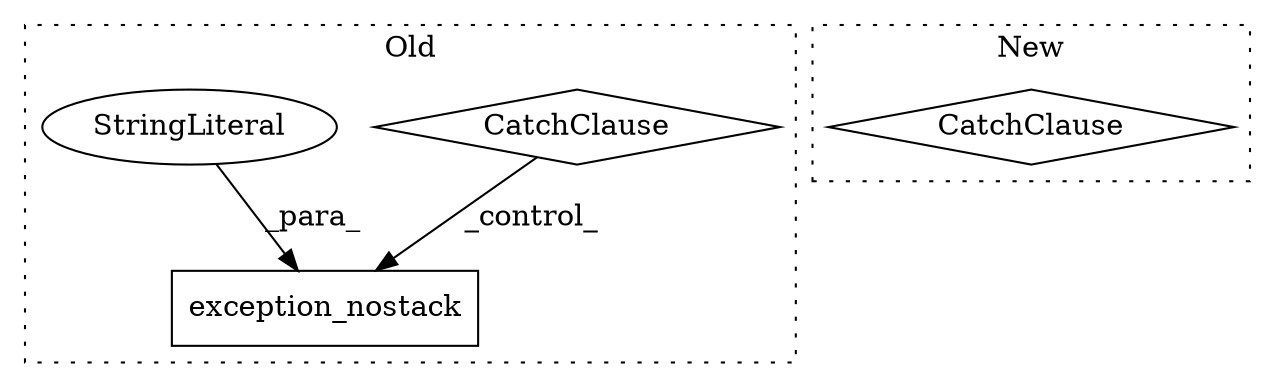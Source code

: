 digraph G {
subgraph cluster0 {
1 [label="exception_nostack" a="32" s="6613,6673" l="18,1" shape="box"];
3 [label="CatchClause" a="12" s="6569,6595" l="11,2" shape="diamond"];
4 [label="StringLiteral" a="45" s="6636" l="31" shape="ellipse"];
label = "Old";
style="dotted";
}
subgraph cluster1 {
2 [label="CatchClause" a="12" s="6450,6482" l="11,2" shape="diamond"];
label = "New";
style="dotted";
}
3 -> 1 [label="_control_"];
4 -> 1 [label="_para_"];
}